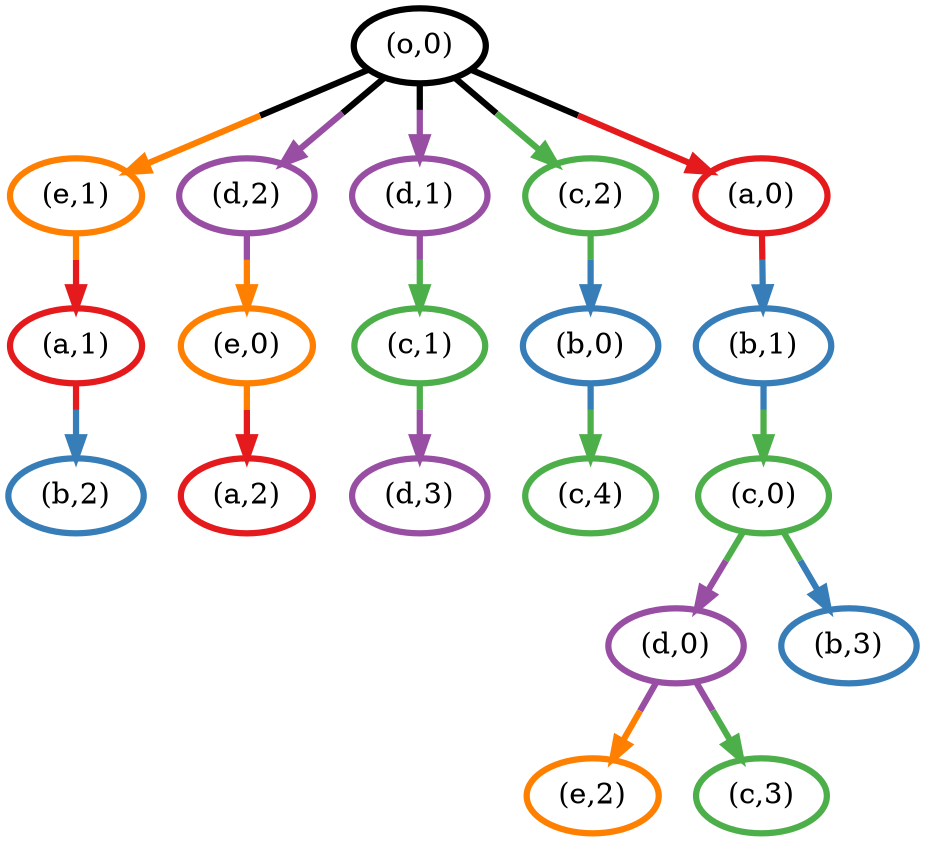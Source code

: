 digraph G {
	19 [penwidth=3,colorscheme=set19,color=-2044647712,label="(o,0)"]
	18 [penwidth=3,colorscheme=set19,color=5,label="(e,1)"]
	17 [penwidth=3,colorscheme=set19,color=1,label="(a,2)"]
	16 [penwidth=3,colorscheme=set19,color=5,label="(e,0)"]
	15 [penwidth=3,colorscheme=set19,color=4,label="(d,2)"]
	14 [penwidth=3,colorscheme=set19,color=4,label="(d,1)"]
	13 [penwidth=3,colorscheme=set19,color=5,label="(e,2)"]
	12 [penwidth=3,colorscheme=set19,color=3,label="(c,3)"]
	11 [penwidth=3,colorscheme=set19,color=3,label="(c,2)"]
	10 [penwidth=3,colorscheme=set19,color=4,label="(d,3)"]
	9 [penwidth=3,colorscheme=set19,color=3,label="(c,1)"]
	8 [penwidth=3,colorscheme=set19,color=4,label="(d,0)"]
	7 [penwidth=3,colorscheme=set19,color=2,label="(b,3)"]
	6 [penwidth=3,colorscheme=set19,color=3,label="(c,0)"]
	5 [penwidth=3,colorscheme=set19,color=3,label="(c,4)"]
	4 [penwidth=3,colorscheme=set19,color=2,label="(b,0)"]
	3 [penwidth=3,colorscheme=set19,color=2,label="(b,2)"]
	2 [penwidth=3,colorscheme=set19,color=1,label="(a,1)"]
	1 [penwidth=3,colorscheme=set19,color=2,label="(b,1)"]
	0 [penwidth=3,colorscheme=set19,color=1,label="(a,0)"]
	19 -> 18 [penwidth=3,colorscheme=set19,color="-2044647712;0.5:5"]
	19 -> 15 [penwidth=3,colorscheme=set19,color="-2044647712;0.5:4"]
	19 -> 14 [penwidth=3,colorscheme=set19,color="-2044647712;0.5:4"]
	19 -> 11 [penwidth=3,colorscheme=set19,color="-2044647712;0.5:3"]
	19 -> 0 [penwidth=3,colorscheme=set19,color="-2044647712;0.5:1"]
	18 -> 2 [penwidth=3,colorscheme=set19,color="5;0.5:1"]
	16 -> 17 [penwidth=3,colorscheme=set19,color="5;0.5:1"]
	15 -> 16 [penwidth=3,colorscheme=set19,color="4;0.5:5"]
	14 -> 9 [penwidth=3,colorscheme=set19,color="4;0.5:3"]
	11 -> 4 [penwidth=3,colorscheme=set19,color="3;0.5:2"]
	9 -> 10 [penwidth=3,colorscheme=set19,color="3;0.5:4"]
	8 -> 13 [penwidth=3,colorscheme=set19,color="4;0.5:5"]
	8 -> 12 [penwidth=3,colorscheme=set19,color="4;0.5:3"]
	6 -> 8 [penwidth=3,colorscheme=set19,color="3;0.5:4"]
	6 -> 7 [penwidth=3,colorscheme=set19,color="3;0.5:2"]
	4 -> 5 [penwidth=3,colorscheme=set19,color="2;0.5:3"]
	2 -> 3 [penwidth=3,colorscheme=set19,color="1;0.5:2"]
	1 -> 6 [penwidth=3,colorscheme=set19,color="2;0.5:3"]
	0 -> 1 [penwidth=3,colorscheme=set19,color="1;0.5:2"]
}